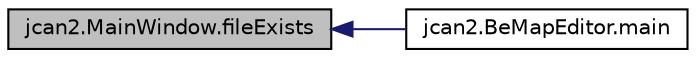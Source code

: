 digraph "jcan2.MainWindow.fileExists"
{
  edge [fontname="Helvetica",fontsize="10",labelfontname="Helvetica",labelfontsize="10"];
  node [fontname="Helvetica",fontsize="10",shape=record];
  rankdir="LR";
  Node1 [label="jcan2.MainWindow.fileExists",height=0.2,width=0.4,color="black", fillcolor="grey75", style="filled", fontcolor="black"];
  Node1 -> Node2 [dir="back",color="midnightblue",fontsize="10",style="solid",fontname="Helvetica"];
  Node2 [label="jcan2.BeMapEditor.main",height=0.2,width=0.4,color="black", fillcolor="white", style="filled",URL="$classjcan2_1_1_be_map_editor.html#ad8e3484bba17c98951d63e1a985453ae"];
}
